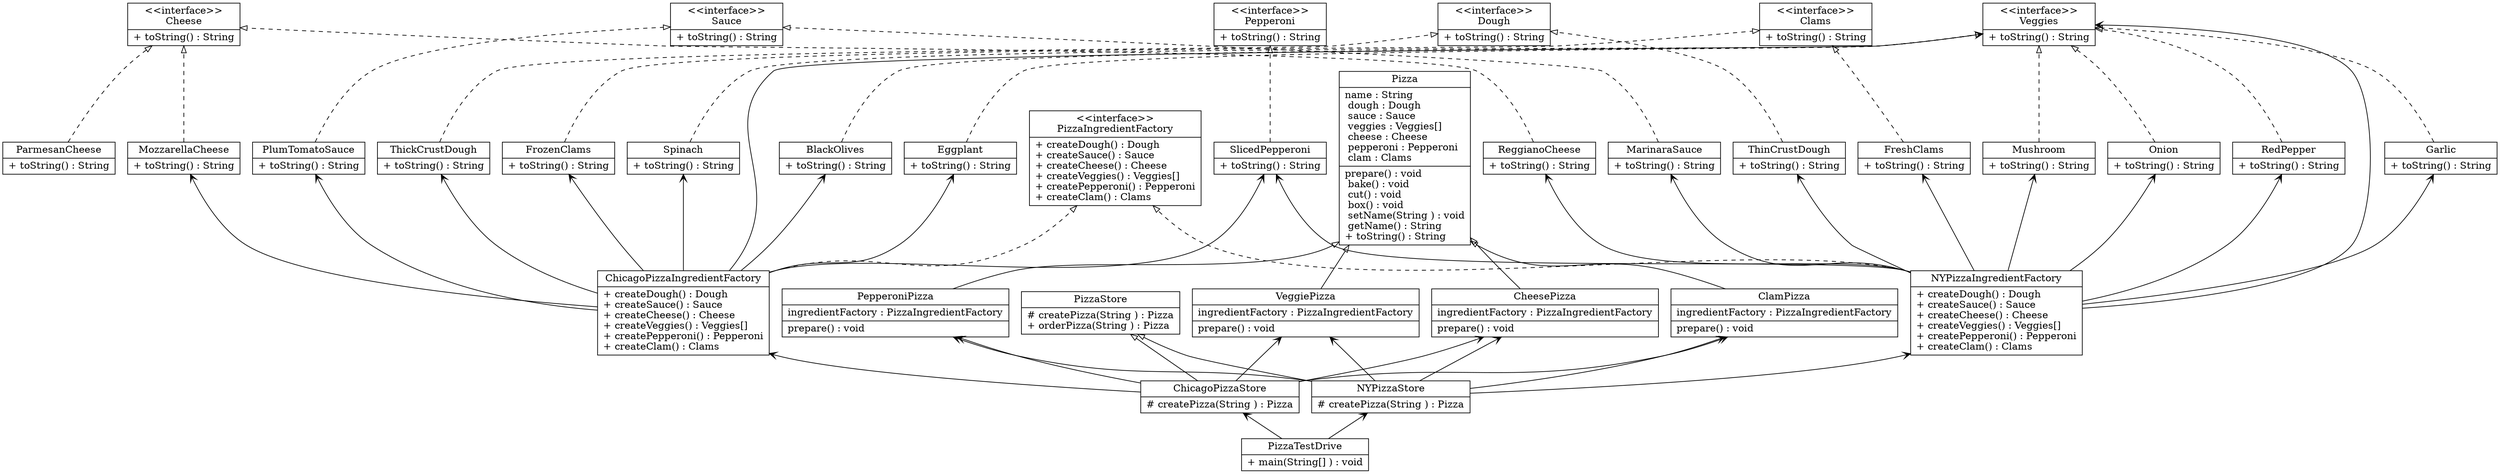 digraph example { 
rankdir=BT;
BlackOlives [
shape="record",
label = "{BlackOlives| + toString() : String\l}"
];

Cheese [
shape="record",
label = "{\<\<interface\>\>\nCheese| + toString() : String\l}"
];

CheesePizza [
shape="record",
label = "{CheesePizza|   ingredientFactory : PizzaIngredientFactory\l|  prepare() : void\l}"
];

ChicagoPizzaIngredientFactory [
shape="record",
label = "{ChicagoPizzaIngredientFactory| + createDough() : Dough\l+ createSauce() : Sauce\l+ createCheese() : Cheese\l+ createVeggies() : Veggies[]\l+ createPepperoni() : Pepperoni\l+ createClam() : Clams\l}"
];

ChicagoPizzaStore [
shape="record",
label = "{ChicagoPizzaStore| # createPizza(String ) : Pizza\l}"
];

ClamPizza [
shape="record",
label = "{ClamPizza|   ingredientFactory : PizzaIngredientFactory\l|  prepare() : void\l}"
];

Clams [
shape="record",
label = "{\<\<interface\>\>\nClams| + toString() : String\l}"
];

Dough [
shape="record",
label = "{\<\<interface\>\>\nDough| + toString() : String\l}"
];

Eggplant [
shape="record",
label = "{Eggplant| + toString() : String\l}"
];

FreshClams [
shape="record",
label = "{FreshClams| + toString() : String\l}"
];

FrozenClams [
shape="record",
label = "{FrozenClams| + toString() : String\l}"
];

Garlic [
shape="record",
label = "{Garlic| + toString() : String\l}"
];

MarinaraSauce [
shape="record",
label = "{MarinaraSauce| + toString() : String\l}"
];

MozzarellaCheese [
shape="record",
label = "{MozzarellaCheese| + toString() : String\l}"
];

Mushroom [
shape="record",
label = "{Mushroom| + toString() : String\l}"
];

NYPizzaIngredientFactory [
shape="record",
label = "{NYPizzaIngredientFactory| + createDough() : Dough\l+ createSauce() : Sauce\l+ createCheese() : Cheese\l+ createVeggies() : Veggies[]\l+ createPepperoni() : Pepperoni\l+ createClam() : Clams\l}"
];

NYPizzaStore [
shape="record",
label = "{NYPizzaStore| # createPizza(String ) : Pizza\l}"
];

Onion [
shape="record",
label = "{Onion| + toString() : String\l}"
];

ParmesanCheese [
shape="record",
label = "{ParmesanCheese| + toString() : String\l}"
];

Pepperoni [
shape="record",
label = "{\<\<interface\>\>\nPepperoni| + toString() : String\l}"
];

PepperoniPizza [
shape="record",
label = "{PepperoniPizza|   ingredientFactory : PizzaIngredientFactory\l|  prepare() : void\l}"
];

Pizza [
shape="record",
label = "{Pizza|   name : String\l  dough : Dough\l  sauce : Sauce\l  veggies : Veggies[]\l  cheese : Cheese\l  pepperoni : Pepperoni\l  clam : Clams\l|  prepare() : void\l  bake() : void\l  cut() : void\l  box() : void\l  setName(String ) : void\l  getName() : String\l+ toString() : String\l}"
];

PizzaIngredientFactory [
shape="record",
label = "{\<\<interface\>\>\nPizzaIngredientFactory| + createDough() : Dough\l+ createSauce() : Sauce\l+ createCheese() : Cheese\l+ createVeggies() : Veggies[]\l+ createPepperoni() : Pepperoni\l+ createClam() : Clams\l}"
];

PizzaStore [
shape="record",
label = "{PizzaStore| # createPizza(String ) : Pizza\l+ orderPizza(String ) : Pizza\l}"
];

PizzaTestDrive [
shape="record",
label = "{PizzaTestDrive| + main(String[] ) : void\l}"
];

PlumTomatoSauce [
shape="record",
label = "{PlumTomatoSauce| + toString() : String\l}"
];

RedPepper [
shape="record",
label = "{RedPepper| + toString() : String\l}"
];

ReggianoCheese [
shape="record",
label = "{ReggianoCheese| + toString() : String\l}"
];

Sauce [
shape="record",
label = "{\<\<interface\>\>\nSauce| + toString() : String\l}"
];

SlicedPepperoni [
shape="record",
label = "{SlicedPepperoni| + toString() : String\l}"
];

Spinach [
shape="record",
label = "{Spinach| + toString() : String\l}"
];

ThickCrustDough [
shape="record",
label = "{ThickCrustDough| + toString() : String\l}"
];

ThinCrustDough [
shape="record",
label = "{ThinCrustDough| + toString() : String\l}"
];

VeggiePizza [
shape="record",
label = "{VeggiePizza|   ingredientFactory : PizzaIngredientFactory\l|  prepare() : void\l}"
];

Veggies [
shape="record",
label = "{\<\<interface\>\>\nVeggies| + toString() : String\l}"
];

//begins writing relations
MarinaraSauce -> Sauce [arrowhead="onormal", style="dashed"];
RedPepper -> Veggies [arrowhead="onormal", style="dashed"];
ThickCrustDough -> Dough [arrowhead="onormal", style="dashed"];
NYPizzaIngredientFactory -> PizzaIngredientFactory [arrowhead="onormal", style="dashed"];
NYPizzaIngredientFactory -> ThinCrustDough [arrowhead = "vee"];
NYPizzaIngredientFactory -> MarinaraSauce [arrowhead = "vee"];
NYPizzaIngredientFactory -> ReggianoCheese [arrowhead = "vee"];
NYPizzaIngredientFactory -> Veggies [arrowhead = "vee"];
NYPizzaIngredientFactory -> Garlic [arrowhead = "vee"];
NYPizzaIngredientFactory -> Onion [arrowhead = "vee"];
NYPizzaIngredientFactory -> Mushroom [arrowhead = "vee"];
NYPizzaIngredientFactory -> RedPepper [arrowhead = "vee"];
NYPizzaIngredientFactory -> SlicedPepperoni [arrowhead = "vee"];
NYPizzaIngredientFactory -> FreshClams [arrowhead = "vee"];
PepperoniPizza -> Pizza [arrowhead="onormal"];
SlicedPepperoni -> Pepperoni [arrowhead="onormal", style="dashed"];
Eggplant -> Veggies [arrowhead="onormal", style="dashed"];
BlackOlives -> Veggies [arrowhead="onormal", style="dashed"];
MozzarellaCheese -> Cheese [arrowhead="onormal", style="dashed"];
NYPizzaStore -> PizzaStore [arrowhead="onormal"];
NYPizzaStore -> NYPizzaIngredientFactory [arrowhead = "vee"];
NYPizzaStore -> CheesePizza [arrowhead = "vee"];
NYPizzaStore -> VeggiePizza [arrowhead = "vee"];
NYPizzaStore -> ClamPizza [arrowhead = "vee"];
NYPizzaStore -> PepperoniPizza [arrowhead = "vee"];
ReggianoCheese -> Cheese [arrowhead="onormal", style="dashed"];
Spinach -> Veggies [arrowhead="onormal", style="dashed"];
Onion -> Veggies [arrowhead="onormal", style="dashed"];
Mushroom -> Veggies [arrowhead="onormal", style="dashed"];
VeggiePizza -> Pizza [arrowhead="onormal"];
ClamPizza -> Pizza [arrowhead="onormal"];
PlumTomatoSauce -> Sauce [arrowhead="onormal", style="dashed"];
ThinCrustDough -> Dough [arrowhead="onormal", style="dashed"];
ChicagoPizzaIngredientFactory -> PizzaIngredientFactory [arrowhead="onormal", style="dashed"];
ChicagoPizzaIngredientFactory -> ThickCrustDough [arrowhead = "vee"];
ChicagoPizzaIngredientFactory -> PlumTomatoSauce [arrowhead = "vee"];
ChicagoPizzaIngredientFactory -> MozzarellaCheese [arrowhead = "vee"];
ChicagoPizzaIngredientFactory -> Veggies [arrowhead = "vee"];
ChicagoPizzaIngredientFactory -> BlackOlives [arrowhead = "vee"];
ChicagoPizzaIngredientFactory -> Spinach [arrowhead = "vee"];
ChicagoPizzaIngredientFactory -> Eggplant [arrowhead = "vee"];
ChicagoPizzaIngredientFactory -> SlicedPepperoni [arrowhead = "vee"];
ChicagoPizzaIngredientFactory -> FrozenClams [arrowhead = "vee"];
PizzaTestDrive -> NYPizzaStore [arrowhead = "vee"];
PizzaTestDrive -> ChicagoPizzaStore [arrowhead = "vee"];
CheesePizza -> Pizza [arrowhead="onormal"];
Garlic -> Veggies [arrowhead="onormal", style="dashed"];
ParmesanCheese -> Cheese [arrowhead="onormal", style="dashed"];
FrozenClams -> Clams [arrowhead="onormal", style="dashed"];
FreshClams -> Clams [arrowhead="onormal", style="dashed"];
ChicagoPizzaStore -> PizzaStore [arrowhead="onormal"];
ChicagoPizzaStore -> ChicagoPizzaIngredientFactory [arrowhead = "vee"];
ChicagoPizzaStore -> CheesePizza [arrowhead = "vee"];
ChicagoPizzaStore -> VeggiePizza [arrowhead = "vee"];
ChicagoPizzaStore -> ClamPizza [arrowhead = "vee"];
ChicagoPizzaStore -> PepperoniPizza [arrowhead = "vee"];}
